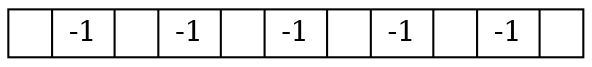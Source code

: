 digraph g {
splines = false;
node [shape = record,height=.1]; 
node0[label = "<f01> | <f1>-1| <f12> |<f2>-1| <f23> |<f3>-1| <f34> |<f4>-1| <f45> |<f5>-1| <f50>"]; 
}